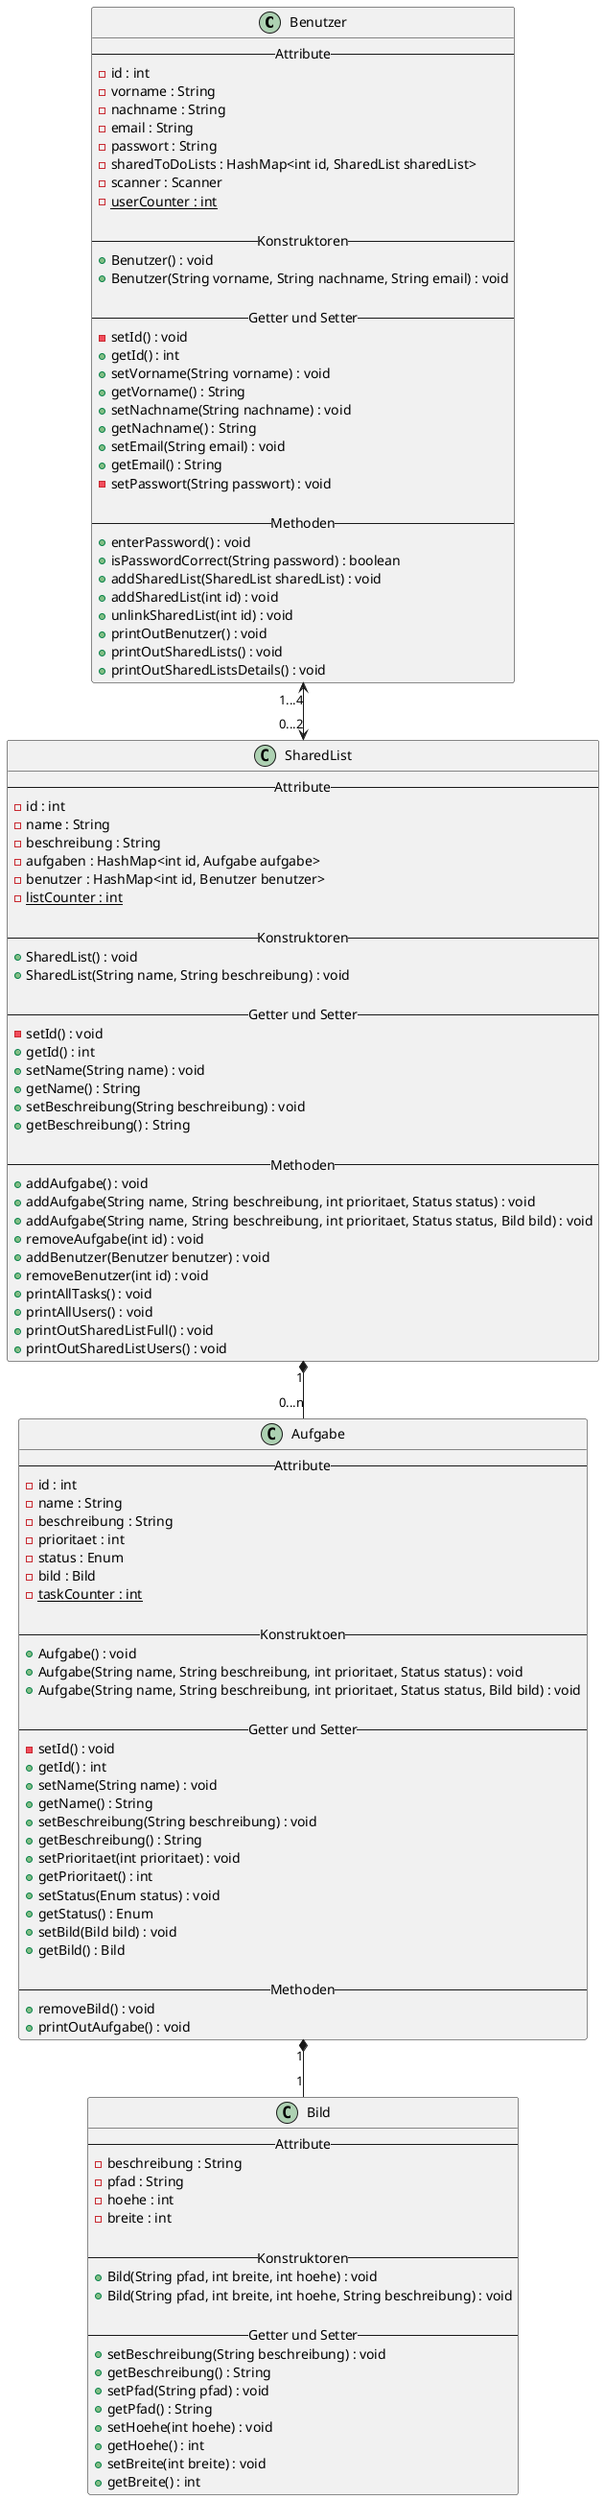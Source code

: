 @startuml

class Benutzer {
    -- Attribute --
    - id : int
    - vorname : String
    - nachname : String
    - email : String
    - passwort : String
    - sharedToDoLists : HashMap<int id, SharedList sharedList>
    - scanner : Scanner
    - {static} userCounter : int

    -- Konstruktoren --
    + Benutzer() : void
    + Benutzer(String vorname, String nachname, String email) : void

    -- Getter und Setter --
    - setId() : void
    + getId() : int
    + setVorname(String vorname) : void
    + getVorname() : String
    + setNachname(String nachname) : void
    + getNachname() : String
    + setEmail(String email) : void
    + getEmail() : String
    - setPasswort(String passwort) : void
    
    -- Methoden --
    + enterPassword() : void
    + isPasswordCorrect(String password) : boolean
    + addSharedList(SharedList sharedList) : void
    + addSharedList(int id) : void
    + unlinkSharedList(int id) : void
    + printOutBenutzer() : void
    + printOutSharedLists() : void
    + printOutSharedListsDetails() : void
}

class SharedList {
    -- Attribute --
    - id : int
    - name : String
    - beschreibung : String
    - aufgaben : HashMap<int id, Aufgabe aufgabe>
    - benutzer : HashMap<int id, Benutzer benutzer>
    -{static} listCounter : int

    -- Konstruktoren --
    + SharedList() : void
    + SharedList(String name, String beschreibung) : void

    -- Getter und Setter --
    - setId() : void
    + getId() : int
    + setName(String name) : void
    + getName() : String
    + setBeschreibung(String beschreibung) : void
    + getBeschreibung() : String

    -- Methoden --
    + addAufgabe() : void
    + addAufgabe(String name, String beschreibung, int prioritaet, Status status) : void
    + addAufgabe(String name, String beschreibung, int prioritaet, Status status, Bild bild) : void
    + removeAufgabe(int id) : void
    + addBenutzer(Benutzer benutzer) : void
    + removeBenutzer(int id) : void
    + printAllTasks() : void
    + printAllUsers() : void
    + printOutSharedListFull() : void
    + printOutSharedListUsers() : void
}

class Aufgabe {
    -- Attribute --
    - id : int
    - name : String
    - beschreibung : String
    - prioritaet : int
    - status : Enum
    - bild : Bild
    -{static} taskCounter : int

    -- Konstruktoen --
    + Aufgabe() : void
    + Aufgabe(String name, String beschreibung, int prioritaet, Status status) : void
    + Aufgabe(String name, String beschreibung, int prioritaet, Status status, Bild bild) : void

    -- Getter und Setter --
    - setId() : void
    + getId() : int
    + setName(String name) : void
    + getName() : String
    + setBeschreibung(String beschreibung) : void
    + getBeschreibung() : String
    + setPrioritaet(int prioritaet) : void
    + getPrioritaet() : int
    + setStatus(Enum status) : void
    + getStatus() : Enum
    + setBild(Bild bild) : void
    + getBild() : Bild

    -- Methoden --
    + removeBild() : void
    + printOutAufgabe() : void
}

class Bild {
    -- Attribute --
    - beschreibung : String
    - pfad : String
    - hoehe : int
    - breite : int

    -- Konstruktoren --
    + Bild(String pfad, int breite, int hoehe) : void
    + Bild(String pfad, int breite, int hoehe, String beschreibung) : void

    -- Getter und Setter --
    + setBeschreibung(String beschreibung) : void
    + getBeschreibung() : String
    + setPfad(String pfad) : void
    + getPfad() : String
    + setHoehe(int hoehe) : void
    + getHoehe() : int
    + setBreite(int breite) : void
    + getBreite() : int
}
Benutzer "1...4" <--> "0...2" SharedList
SharedList "1" *-- "0...n" Aufgabe
Aufgabe "1" *-- "1" Bild

@enduml